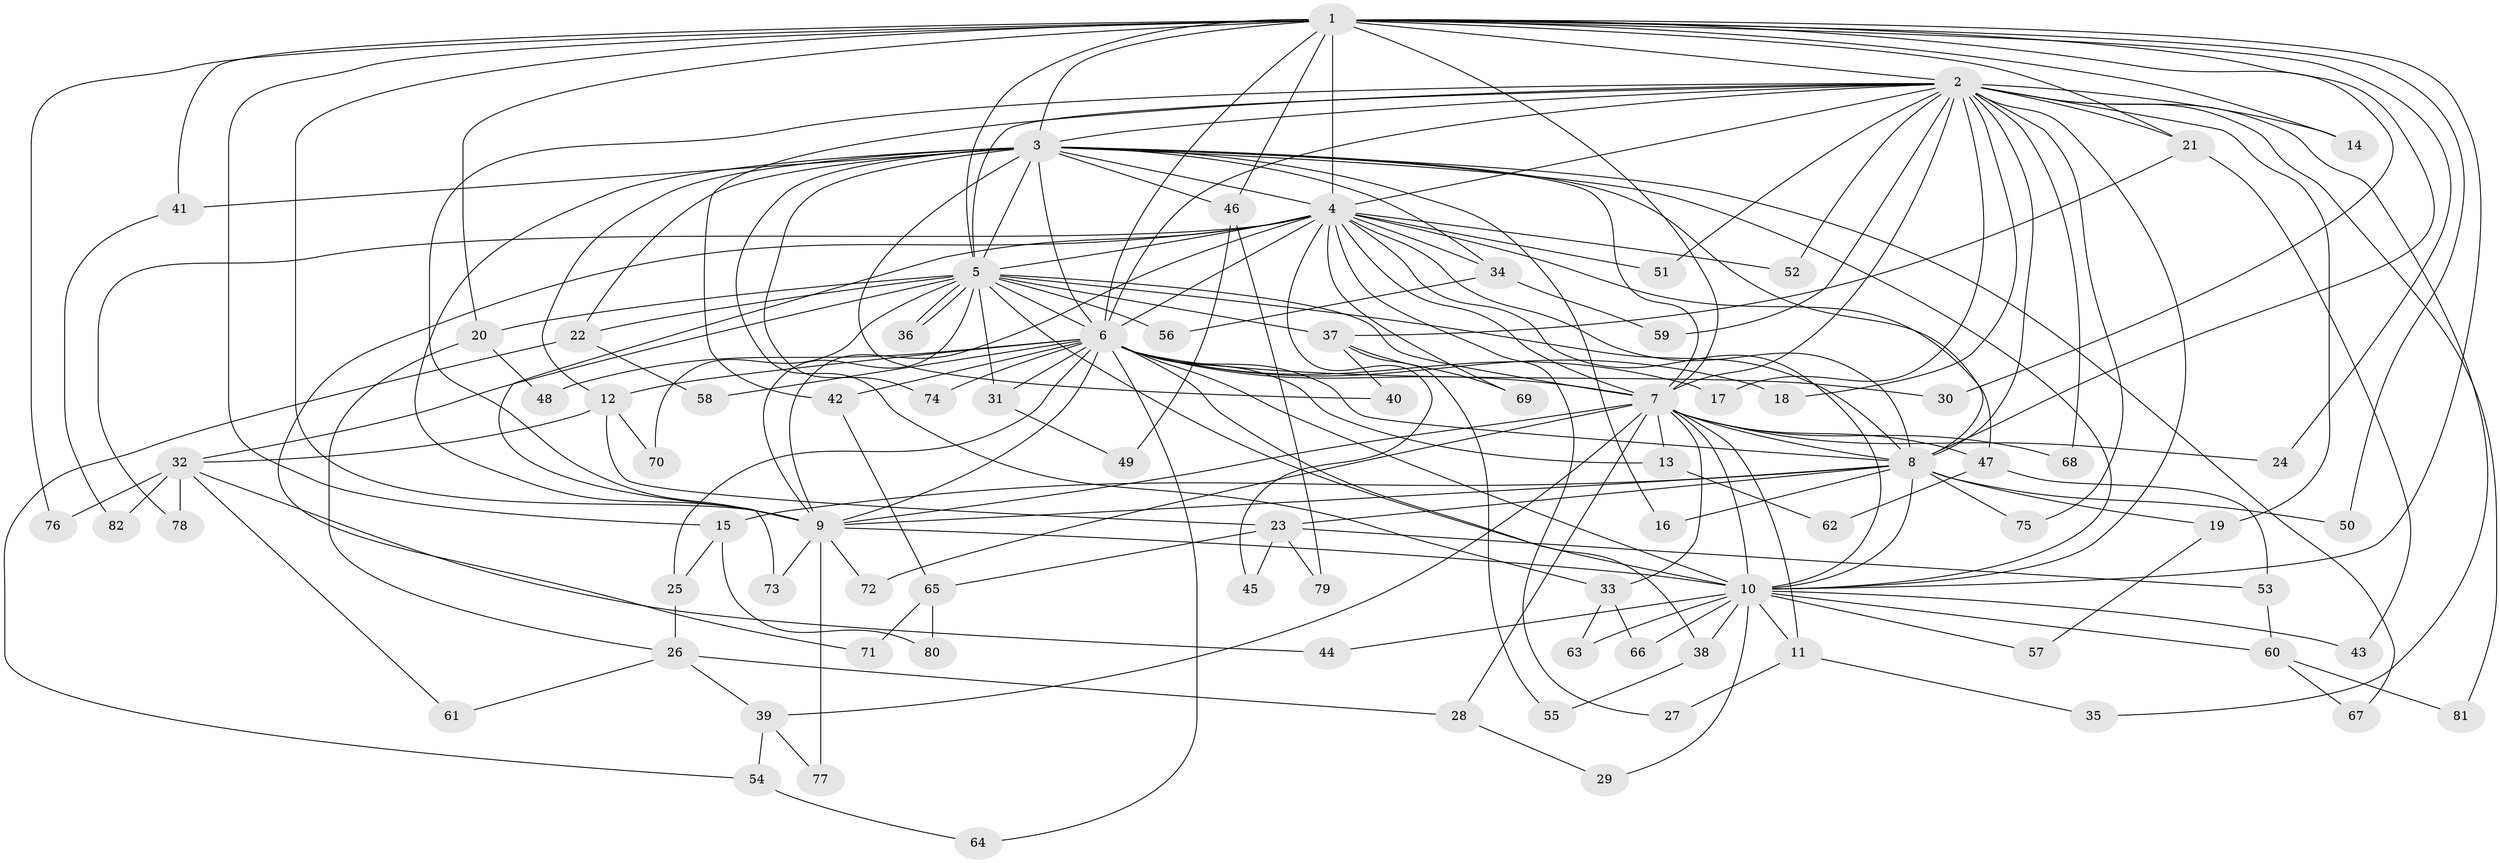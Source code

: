 // Generated by graph-tools (version 1.1) at 2025/10/02/27/25 16:10:56]
// undirected, 82 vertices, 189 edges
graph export_dot {
graph [start="1"]
  node [color=gray90,style=filled];
  1;
  2;
  3;
  4;
  5;
  6;
  7;
  8;
  9;
  10;
  11;
  12;
  13;
  14;
  15;
  16;
  17;
  18;
  19;
  20;
  21;
  22;
  23;
  24;
  25;
  26;
  27;
  28;
  29;
  30;
  31;
  32;
  33;
  34;
  35;
  36;
  37;
  38;
  39;
  40;
  41;
  42;
  43;
  44;
  45;
  46;
  47;
  48;
  49;
  50;
  51;
  52;
  53;
  54;
  55;
  56;
  57;
  58;
  59;
  60;
  61;
  62;
  63;
  64;
  65;
  66;
  67;
  68;
  69;
  70;
  71;
  72;
  73;
  74;
  75;
  76;
  77;
  78;
  79;
  80;
  81;
  82;
  1 -- 2;
  1 -- 3;
  1 -- 4;
  1 -- 5;
  1 -- 6;
  1 -- 7;
  1 -- 8;
  1 -- 9;
  1 -- 10;
  1 -- 14;
  1 -- 15;
  1 -- 20;
  1 -- 21;
  1 -- 24;
  1 -- 30;
  1 -- 41;
  1 -- 46;
  1 -- 50;
  1 -- 76;
  2 -- 3;
  2 -- 4;
  2 -- 5;
  2 -- 6;
  2 -- 7;
  2 -- 8;
  2 -- 9;
  2 -- 10;
  2 -- 14;
  2 -- 17;
  2 -- 18;
  2 -- 19;
  2 -- 21;
  2 -- 35;
  2 -- 42;
  2 -- 51;
  2 -- 52;
  2 -- 59;
  2 -- 68;
  2 -- 75;
  2 -- 81;
  3 -- 4;
  3 -- 5;
  3 -- 6;
  3 -- 7;
  3 -- 8;
  3 -- 9;
  3 -- 10;
  3 -- 12;
  3 -- 16;
  3 -- 22;
  3 -- 33;
  3 -- 34;
  3 -- 40;
  3 -- 41;
  3 -- 46;
  3 -- 67;
  3 -- 74;
  4 -- 5;
  4 -- 6;
  4 -- 7;
  4 -- 8;
  4 -- 9;
  4 -- 10;
  4 -- 27;
  4 -- 34;
  4 -- 45;
  4 -- 47;
  4 -- 51;
  4 -- 52;
  4 -- 69;
  4 -- 71;
  4 -- 73;
  4 -- 78;
  5 -- 6;
  5 -- 7;
  5 -- 8;
  5 -- 9;
  5 -- 10;
  5 -- 20;
  5 -- 22;
  5 -- 31;
  5 -- 32;
  5 -- 36;
  5 -- 36;
  5 -- 37;
  5 -- 56;
  5 -- 70;
  6 -- 7;
  6 -- 8;
  6 -- 9;
  6 -- 10;
  6 -- 12;
  6 -- 13;
  6 -- 17;
  6 -- 18;
  6 -- 25;
  6 -- 30;
  6 -- 31;
  6 -- 38;
  6 -- 42;
  6 -- 48;
  6 -- 58;
  6 -- 64;
  6 -- 74;
  7 -- 8;
  7 -- 9;
  7 -- 10;
  7 -- 11;
  7 -- 13;
  7 -- 24;
  7 -- 28;
  7 -- 33;
  7 -- 39;
  7 -- 47;
  7 -- 68;
  7 -- 72;
  8 -- 9;
  8 -- 10;
  8 -- 15;
  8 -- 16;
  8 -- 19;
  8 -- 23;
  8 -- 50;
  8 -- 75;
  9 -- 10;
  9 -- 72;
  9 -- 73;
  9 -- 77;
  10 -- 11;
  10 -- 29;
  10 -- 38;
  10 -- 43;
  10 -- 44;
  10 -- 57;
  10 -- 60;
  10 -- 63;
  10 -- 66;
  11 -- 27;
  11 -- 35;
  12 -- 23;
  12 -- 32;
  12 -- 70;
  13 -- 62;
  15 -- 25;
  15 -- 80;
  19 -- 57;
  20 -- 26;
  20 -- 48;
  21 -- 37;
  21 -- 43;
  22 -- 54;
  22 -- 58;
  23 -- 45;
  23 -- 53;
  23 -- 65;
  23 -- 79;
  25 -- 26;
  26 -- 28;
  26 -- 39;
  26 -- 61;
  28 -- 29;
  31 -- 49;
  32 -- 44;
  32 -- 61;
  32 -- 76;
  32 -- 78;
  32 -- 82;
  33 -- 63;
  33 -- 66;
  34 -- 56;
  34 -- 59;
  37 -- 40;
  37 -- 55;
  37 -- 69;
  38 -- 55;
  39 -- 54;
  39 -- 77;
  41 -- 82;
  42 -- 65;
  46 -- 49;
  46 -- 79;
  47 -- 53;
  47 -- 62;
  53 -- 60;
  54 -- 64;
  60 -- 67;
  60 -- 81;
  65 -- 71;
  65 -- 80;
}
